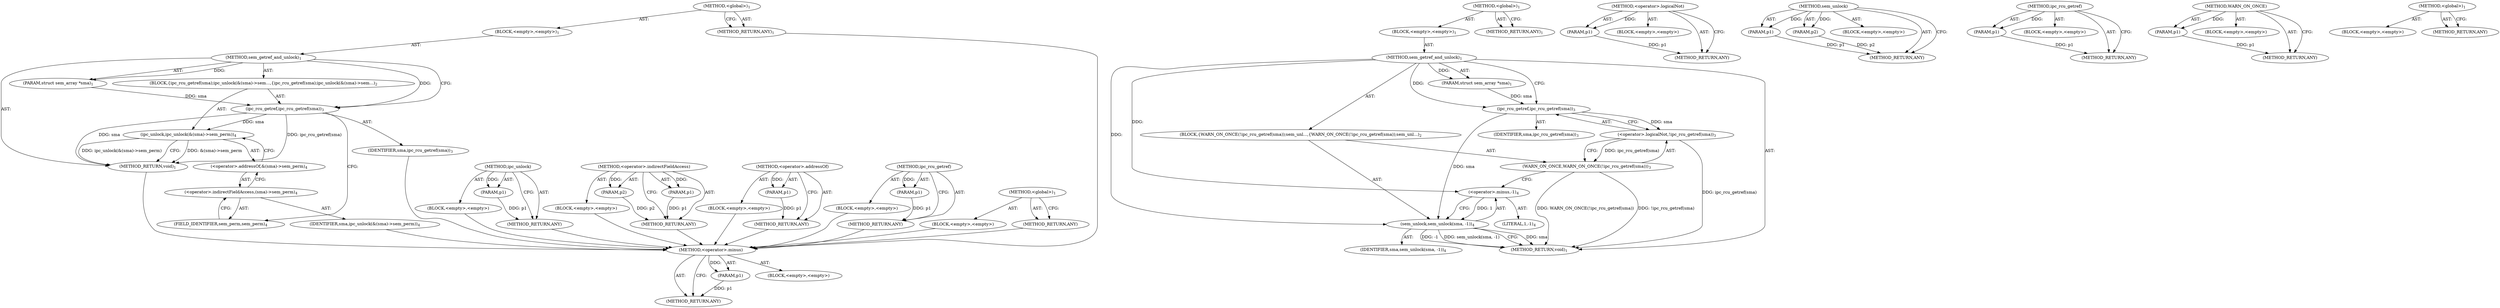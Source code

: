 digraph "&lt;global&gt;" {
vulnerable_6 [label=<(METHOD,&lt;global&gt;)<SUB>1</SUB>>];
vulnerable_7 [label=<(BLOCK,&lt;empty&gt;,&lt;empty&gt;)<SUB>1</SUB>>];
vulnerable_8 [label=<(METHOD,sem_getref_and_unlock)<SUB>1</SUB>>];
vulnerable_9 [label=<(PARAM,struct sem_array *sma)<SUB>1</SUB>>];
vulnerable_10 [label=<(BLOCK,{
	ipc_rcu_getref(sma);
	ipc_unlock(&amp;(sma)-&gt;sem...,{
	ipc_rcu_getref(sma);
	ipc_unlock(&amp;(sma)-&gt;sem...)<SUB>2</SUB>>];
vulnerable_11 [label=<(ipc_rcu_getref,ipc_rcu_getref(sma))<SUB>3</SUB>>];
vulnerable_12 [label=<(IDENTIFIER,sma,ipc_rcu_getref(sma))<SUB>3</SUB>>];
vulnerable_13 [label=<(ipc_unlock,ipc_unlock(&amp;(sma)-&gt;sem_perm))<SUB>4</SUB>>];
vulnerable_14 [label=<(&lt;operator&gt;.addressOf,&amp;(sma)-&gt;sem_perm)<SUB>4</SUB>>];
vulnerable_15 [label=<(&lt;operator&gt;.indirectFieldAccess,(sma)-&gt;sem_perm)<SUB>4</SUB>>];
vulnerable_16 [label=<(IDENTIFIER,sma,ipc_unlock(&amp;(sma)-&gt;sem_perm))<SUB>4</SUB>>];
vulnerable_17 [label=<(FIELD_IDENTIFIER,sem_perm,sem_perm)<SUB>4</SUB>>];
vulnerable_18 [label=<(METHOD_RETURN,void)<SUB>1</SUB>>];
vulnerable_20 [label=<(METHOD_RETURN,ANY)<SUB>1</SUB>>];
vulnerable_39 [label=<(METHOD,ipc_unlock)>];
vulnerable_40 [label=<(PARAM,p1)>];
vulnerable_41 [label=<(BLOCK,&lt;empty&gt;,&lt;empty&gt;)>];
vulnerable_42 [label=<(METHOD_RETURN,ANY)>];
vulnerable_47 [label=<(METHOD,&lt;operator&gt;.indirectFieldAccess)>];
vulnerable_48 [label=<(PARAM,p1)>];
vulnerable_49 [label=<(PARAM,p2)>];
vulnerable_50 [label=<(BLOCK,&lt;empty&gt;,&lt;empty&gt;)>];
vulnerable_51 [label=<(METHOD_RETURN,ANY)>];
vulnerable_43 [label=<(METHOD,&lt;operator&gt;.addressOf)>];
vulnerable_44 [label=<(PARAM,p1)>];
vulnerable_45 [label=<(BLOCK,&lt;empty&gt;,&lt;empty&gt;)>];
vulnerable_46 [label=<(METHOD_RETURN,ANY)>];
vulnerable_35 [label=<(METHOD,ipc_rcu_getref)>];
vulnerable_36 [label=<(PARAM,p1)>];
vulnerable_37 [label=<(BLOCK,&lt;empty&gt;,&lt;empty&gt;)>];
vulnerable_38 [label=<(METHOD_RETURN,ANY)>];
vulnerable_29 [label=<(METHOD,&lt;global&gt;)<SUB>1</SUB>>];
vulnerable_30 [label=<(BLOCK,&lt;empty&gt;,&lt;empty&gt;)>];
vulnerable_31 [label=<(METHOD_RETURN,ANY)>];
fixed_55 [label=<(METHOD,&lt;operator&gt;.minus)>];
fixed_56 [label=<(PARAM,p1)>];
fixed_57 [label=<(BLOCK,&lt;empty&gt;,&lt;empty&gt;)>];
fixed_58 [label=<(METHOD_RETURN,ANY)>];
fixed_6 [label=<(METHOD,&lt;global&gt;)<SUB>1</SUB>>];
fixed_7 [label=<(BLOCK,&lt;empty&gt;,&lt;empty&gt;)<SUB>1</SUB>>];
fixed_8 [label=<(METHOD,sem_getref_and_unlock)<SUB>1</SUB>>];
fixed_9 [label=<(PARAM,struct sem_array *sma)<SUB>1</SUB>>];
fixed_10 [label=<(BLOCK,{
	WARN_ON_ONCE(!ipc_rcu_getref(sma));
	sem_unl...,{
	WARN_ON_ONCE(!ipc_rcu_getref(sma));
	sem_unl...)<SUB>2</SUB>>];
fixed_11 [label=<(WARN_ON_ONCE,WARN_ON_ONCE(!ipc_rcu_getref(sma)))<SUB>3</SUB>>];
fixed_12 [label=<(&lt;operator&gt;.logicalNot,!ipc_rcu_getref(sma))<SUB>3</SUB>>];
fixed_13 [label=<(ipc_rcu_getref,ipc_rcu_getref(sma))<SUB>3</SUB>>];
fixed_14 [label=<(IDENTIFIER,sma,ipc_rcu_getref(sma))<SUB>3</SUB>>];
fixed_15 [label=<(sem_unlock,sem_unlock(sma, -1))<SUB>4</SUB>>];
fixed_16 [label=<(IDENTIFIER,sma,sem_unlock(sma, -1))<SUB>4</SUB>>];
fixed_17 [label=<(&lt;operator&gt;.minus,-1)<SUB>4</SUB>>];
fixed_18 [label=<(LITERAL,1,-1)<SUB>4</SUB>>];
fixed_19 [label=<(METHOD_RETURN,void)<SUB>1</SUB>>];
fixed_21 [label=<(METHOD_RETURN,ANY)<SUB>1</SUB>>];
fixed_42 [label=<(METHOD,&lt;operator&gt;.logicalNot)>];
fixed_43 [label=<(PARAM,p1)>];
fixed_44 [label=<(BLOCK,&lt;empty&gt;,&lt;empty&gt;)>];
fixed_45 [label=<(METHOD_RETURN,ANY)>];
fixed_50 [label=<(METHOD,sem_unlock)>];
fixed_51 [label=<(PARAM,p1)>];
fixed_52 [label=<(PARAM,p2)>];
fixed_53 [label=<(BLOCK,&lt;empty&gt;,&lt;empty&gt;)>];
fixed_54 [label=<(METHOD_RETURN,ANY)>];
fixed_46 [label=<(METHOD,ipc_rcu_getref)>];
fixed_47 [label=<(PARAM,p1)>];
fixed_48 [label=<(BLOCK,&lt;empty&gt;,&lt;empty&gt;)>];
fixed_49 [label=<(METHOD_RETURN,ANY)>];
fixed_38 [label=<(METHOD,WARN_ON_ONCE)>];
fixed_39 [label=<(PARAM,p1)>];
fixed_40 [label=<(BLOCK,&lt;empty&gt;,&lt;empty&gt;)>];
fixed_41 [label=<(METHOD_RETURN,ANY)>];
fixed_32 [label=<(METHOD,&lt;global&gt;)<SUB>1</SUB>>];
fixed_33 [label=<(BLOCK,&lt;empty&gt;,&lt;empty&gt;)>];
fixed_34 [label=<(METHOD_RETURN,ANY)>];
vulnerable_6 -> vulnerable_7  [key=0, label="AST: "];
vulnerable_6 -> vulnerable_20  [key=0, label="AST: "];
vulnerable_6 -> vulnerable_20  [key=1, label="CFG: "];
vulnerable_7 -> vulnerable_8  [key=0, label="AST: "];
vulnerable_8 -> vulnerable_9  [key=0, label="AST: "];
vulnerable_8 -> vulnerable_9  [key=1, label="DDG: "];
vulnerable_8 -> vulnerable_10  [key=0, label="AST: "];
vulnerable_8 -> vulnerable_18  [key=0, label="AST: "];
vulnerable_8 -> vulnerable_11  [key=0, label="CFG: "];
vulnerable_8 -> vulnerable_11  [key=1, label="DDG: "];
vulnerable_9 -> vulnerable_11  [key=0, label="DDG: sma"];
vulnerable_10 -> vulnerable_11  [key=0, label="AST: "];
vulnerable_10 -> vulnerable_13  [key=0, label="AST: "];
vulnerable_11 -> vulnerable_12  [key=0, label="AST: "];
vulnerable_11 -> vulnerable_17  [key=0, label="CFG: "];
vulnerable_11 -> vulnerable_18  [key=0, label="DDG: sma"];
vulnerable_11 -> vulnerable_18  [key=1, label="DDG: ipc_rcu_getref(sma)"];
vulnerable_11 -> vulnerable_13  [key=0, label="DDG: sma"];
vulnerable_12 -> fixed_55  [key=0];
vulnerable_13 -> vulnerable_14  [key=0, label="AST: "];
vulnerable_13 -> vulnerable_18  [key=0, label="CFG: "];
vulnerable_13 -> vulnerable_18  [key=1, label="DDG: &amp;(sma)-&gt;sem_perm"];
vulnerable_13 -> vulnerable_18  [key=2, label="DDG: ipc_unlock(&amp;(sma)-&gt;sem_perm)"];
vulnerable_14 -> vulnerable_15  [key=0, label="AST: "];
vulnerable_14 -> vulnerable_13  [key=0, label="CFG: "];
vulnerable_15 -> vulnerable_16  [key=0, label="AST: "];
vulnerable_15 -> vulnerable_17  [key=0, label="AST: "];
vulnerable_15 -> vulnerable_14  [key=0, label="CFG: "];
vulnerable_16 -> fixed_55  [key=0];
vulnerable_17 -> vulnerable_15  [key=0, label="CFG: "];
vulnerable_18 -> fixed_55  [key=0];
vulnerable_20 -> fixed_55  [key=0];
vulnerable_39 -> vulnerable_40  [key=0, label="AST: "];
vulnerable_39 -> vulnerable_40  [key=1, label="DDG: "];
vulnerable_39 -> vulnerable_41  [key=0, label="AST: "];
vulnerable_39 -> vulnerable_42  [key=0, label="AST: "];
vulnerable_39 -> vulnerable_42  [key=1, label="CFG: "];
vulnerable_40 -> vulnerable_42  [key=0, label="DDG: p1"];
vulnerable_41 -> fixed_55  [key=0];
vulnerable_42 -> fixed_55  [key=0];
vulnerable_47 -> vulnerable_48  [key=0, label="AST: "];
vulnerable_47 -> vulnerable_48  [key=1, label="DDG: "];
vulnerable_47 -> vulnerable_50  [key=0, label="AST: "];
vulnerable_47 -> vulnerable_49  [key=0, label="AST: "];
vulnerable_47 -> vulnerable_49  [key=1, label="DDG: "];
vulnerable_47 -> vulnerable_51  [key=0, label="AST: "];
vulnerable_47 -> vulnerable_51  [key=1, label="CFG: "];
vulnerable_48 -> vulnerable_51  [key=0, label="DDG: p1"];
vulnerable_49 -> vulnerable_51  [key=0, label="DDG: p2"];
vulnerable_50 -> fixed_55  [key=0];
vulnerable_51 -> fixed_55  [key=0];
vulnerable_43 -> vulnerable_44  [key=0, label="AST: "];
vulnerable_43 -> vulnerable_44  [key=1, label="DDG: "];
vulnerable_43 -> vulnerable_45  [key=0, label="AST: "];
vulnerable_43 -> vulnerable_46  [key=0, label="AST: "];
vulnerable_43 -> vulnerable_46  [key=1, label="CFG: "];
vulnerable_44 -> vulnerable_46  [key=0, label="DDG: p1"];
vulnerable_45 -> fixed_55  [key=0];
vulnerable_46 -> fixed_55  [key=0];
vulnerable_35 -> vulnerable_36  [key=0, label="AST: "];
vulnerable_35 -> vulnerable_36  [key=1, label="DDG: "];
vulnerable_35 -> vulnerable_37  [key=0, label="AST: "];
vulnerable_35 -> vulnerable_38  [key=0, label="AST: "];
vulnerable_35 -> vulnerable_38  [key=1, label="CFG: "];
vulnerable_36 -> vulnerable_38  [key=0, label="DDG: p1"];
vulnerable_37 -> fixed_55  [key=0];
vulnerable_38 -> fixed_55  [key=0];
vulnerable_29 -> vulnerable_30  [key=0, label="AST: "];
vulnerable_29 -> vulnerable_31  [key=0, label="AST: "];
vulnerable_29 -> vulnerable_31  [key=1, label="CFG: "];
vulnerable_30 -> fixed_55  [key=0];
vulnerable_31 -> fixed_55  [key=0];
fixed_55 -> fixed_56  [key=0, label="AST: "];
fixed_55 -> fixed_56  [key=1, label="DDG: "];
fixed_55 -> fixed_57  [key=0, label="AST: "];
fixed_55 -> fixed_58  [key=0, label="AST: "];
fixed_55 -> fixed_58  [key=1, label="CFG: "];
fixed_56 -> fixed_58  [key=0, label="DDG: p1"];
fixed_6 -> fixed_7  [key=0, label="AST: "];
fixed_6 -> fixed_21  [key=0, label="AST: "];
fixed_6 -> fixed_21  [key=1, label="CFG: "];
fixed_7 -> fixed_8  [key=0, label="AST: "];
fixed_8 -> fixed_9  [key=0, label="AST: "];
fixed_8 -> fixed_9  [key=1, label="DDG: "];
fixed_8 -> fixed_10  [key=0, label="AST: "];
fixed_8 -> fixed_19  [key=0, label="AST: "];
fixed_8 -> fixed_13  [key=0, label="CFG: "];
fixed_8 -> fixed_13  [key=1, label="DDG: "];
fixed_8 -> fixed_15  [key=0, label="DDG: "];
fixed_8 -> fixed_17  [key=0, label="DDG: "];
fixed_9 -> fixed_13  [key=0, label="DDG: sma"];
fixed_10 -> fixed_11  [key=0, label="AST: "];
fixed_10 -> fixed_15  [key=0, label="AST: "];
fixed_11 -> fixed_12  [key=0, label="AST: "];
fixed_11 -> fixed_17  [key=0, label="CFG: "];
fixed_11 -> fixed_19  [key=0, label="DDG: !ipc_rcu_getref(sma)"];
fixed_11 -> fixed_19  [key=1, label="DDG: WARN_ON_ONCE(!ipc_rcu_getref(sma))"];
fixed_12 -> fixed_13  [key=0, label="AST: "];
fixed_12 -> fixed_11  [key=0, label="CFG: "];
fixed_12 -> fixed_11  [key=1, label="DDG: ipc_rcu_getref(sma)"];
fixed_12 -> fixed_19  [key=0, label="DDG: ipc_rcu_getref(sma)"];
fixed_13 -> fixed_14  [key=0, label="AST: "];
fixed_13 -> fixed_12  [key=0, label="CFG: "];
fixed_13 -> fixed_12  [key=1, label="DDG: sma"];
fixed_13 -> fixed_15  [key=0, label="DDG: sma"];
fixed_15 -> fixed_16  [key=0, label="AST: "];
fixed_15 -> fixed_17  [key=0, label="AST: "];
fixed_15 -> fixed_19  [key=0, label="CFG: "];
fixed_15 -> fixed_19  [key=1, label="DDG: sma"];
fixed_15 -> fixed_19  [key=2, label="DDG: -1"];
fixed_15 -> fixed_19  [key=3, label="DDG: sem_unlock(sma, -1)"];
fixed_17 -> fixed_18  [key=0, label="AST: "];
fixed_17 -> fixed_15  [key=0, label="CFG: "];
fixed_17 -> fixed_15  [key=1, label="DDG: 1"];
fixed_42 -> fixed_43  [key=0, label="AST: "];
fixed_42 -> fixed_43  [key=1, label="DDG: "];
fixed_42 -> fixed_44  [key=0, label="AST: "];
fixed_42 -> fixed_45  [key=0, label="AST: "];
fixed_42 -> fixed_45  [key=1, label="CFG: "];
fixed_43 -> fixed_45  [key=0, label="DDG: p1"];
fixed_50 -> fixed_51  [key=0, label="AST: "];
fixed_50 -> fixed_51  [key=1, label="DDG: "];
fixed_50 -> fixed_53  [key=0, label="AST: "];
fixed_50 -> fixed_52  [key=0, label="AST: "];
fixed_50 -> fixed_52  [key=1, label="DDG: "];
fixed_50 -> fixed_54  [key=0, label="AST: "];
fixed_50 -> fixed_54  [key=1, label="CFG: "];
fixed_51 -> fixed_54  [key=0, label="DDG: p1"];
fixed_52 -> fixed_54  [key=0, label="DDG: p2"];
fixed_46 -> fixed_47  [key=0, label="AST: "];
fixed_46 -> fixed_47  [key=1, label="DDG: "];
fixed_46 -> fixed_48  [key=0, label="AST: "];
fixed_46 -> fixed_49  [key=0, label="AST: "];
fixed_46 -> fixed_49  [key=1, label="CFG: "];
fixed_47 -> fixed_49  [key=0, label="DDG: p1"];
fixed_38 -> fixed_39  [key=0, label="AST: "];
fixed_38 -> fixed_39  [key=1, label="DDG: "];
fixed_38 -> fixed_40  [key=0, label="AST: "];
fixed_38 -> fixed_41  [key=0, label="AST: "];
fixed_38 -> fixed_41  [key=1, label="CFG: "];
fixed_39 -> fixed_41  [key=0, label="DDG: p1"];
fixed_32 -> fixed_33  [key=0, label="AST: "];
fixed_32 -> fixed_34  [key=0, label="AST: "];
fixed_32 -> fixed_34  [key=1, label="CFG: "];
}
